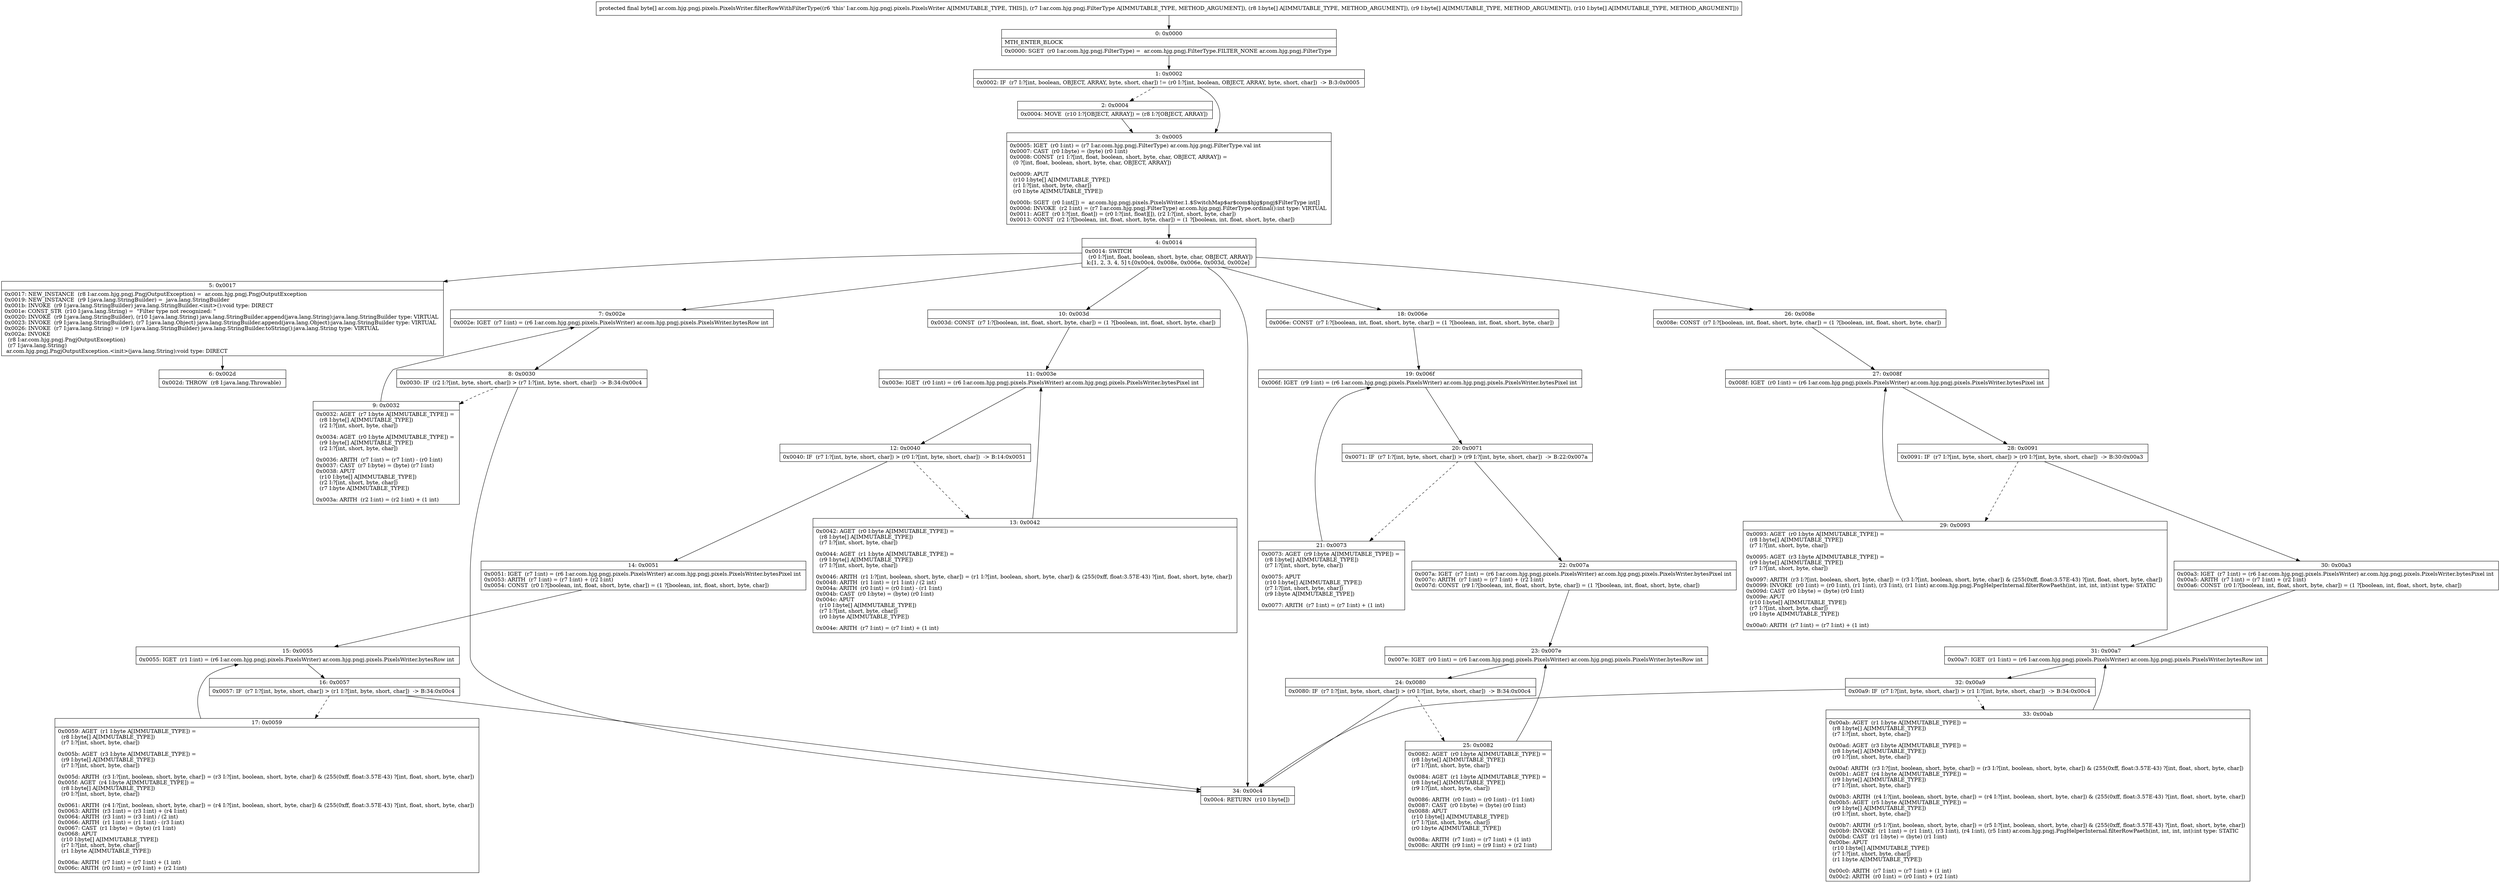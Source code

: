 digraph "CFG forar.com.hjg.pngj.pixels.PixelsWriter.filterRowWithFilterType(Lar\/com\/hjg\/pngj\/FilterType;[B[B[B)[B" {
Node_0 [shape=record,label="{0\:\ 0x0000|MTH_ENTER_BLOCK\l|0x0000: SGET  (r0 I:ar.com.hjg.pngj.FilterType) =  ar.com.hjg.pngj.FilterType.FILTER_NONE ar.com.hjg.pngj.FilterType \l}"];
Node_1 [shape=record,label="{1\:\ 0x0002|0x0002: IF  (r7 I:?[int, boolean, OBJECT, ARRAY, byte, short, char]) != (r0 I:?[int, boolean, OBJECT, ARRAY, byte, short, char])  \-\> B:3:0x0005 \l}"];
Node_2 [shape=record,label="{2\:\ 0x0004|0x0004: MOVE  (r10 I:?[OBJECT, ARRAY]) = (r8 I:?[OBJECT, ARRAY]) \l}"];
Node_3 [shape=record,label="{3\:\ 0x0005|0x0005: IGET  (r0 I:int) = (r7 I:ar.com.hjg.pngj.FilterType) ar.com.hjg.pngj.FilterType.val int \l0x0007: CAST  (r0 I:byte) = (byte) (r0 I:int) \l0x0008: CONST  (r1 I:?[int, float, boolean, short, byte, char, OBJECT, ARRAY]) = \l  (0 ?[int, float, boolean, short, byte, char, OBJECT, ARRAY])\l \l0x0009: APUT  \l  (r10 I:byte[] A[IMMUTABLE_TYPE])\l  (r1 I:?[int, short, byte, char])\l  (r0 I:byte A[IMMUTABLE_TYPE])\l \l0x000b: SGET  (r0 I:int[]) =  ar.com.hjg.pngj.pixels.PixelsWriter.1.$SwitchMap$ar$com$hjg$pngj$FilterType int[] \l0x000d: INVOKE  (r2 I:int) = (r7 I:ar.com.hjg.pngj.FilterType) ar.com.hjg.pngj.FilterType.ordinal():int type: VIRTUAL \l0x0011: AGET  (r0 I:?[int, float]) = (r0 I:?[int, float][]), (r2 I:?[int, short, byte, char]) \l0x0013: CONST  (r2 I:?[boolean, int, float, short, byte, char]) = (1 ?[boolean, int, float, short, byte, char]) \l}"];
Node_4 [shape=record,label="{4\:\ 0x0014|0x0014: SWITCH  \l  (r0 I:?[int, float, boolean, short, byte, char, OBJECT, ARRAY])\l k:[1, 2, 3, 4, 5] t:[0x00c4, 0x008e, 0x006e, 0x003d, 0x002e] \l}"];
Node_5 [shape=record,label="{5\:\ 0x0017|0x0017: NEW_INSTANCE  (r8 I:ar.com.hjg.pngj.PngjOutputException) =  ar.com.hjg.pngj.PngjOutputException \l0x0019: NEW_INSTANCE  (r9 I:java.lang.StringBuilder) =  java.lang.StringBuilder \l0x001b: INVOKE  (r9 I:java.lang.StringBuilder) java.lang.StringBuilder.\<init\>():void type: DIRECT \l0x001e: CONST_STR  (r10 I:java.lang.String) =  \"Filter type not recognized: \" \l0x0020: INVOKE  (r9 I:java.lang.StringBuilder), (r10 I:java.lang.String) java.lang.StringBuilder.append(java.lang.String):java.lang.StringBuilder type: VIRTUAL \l0x0023: INVOKE  (r9 I:java.lang.StringBuilder), (r7 I:java.lang.Object) java.lang.StringBuilder.append(java.lang.Object):java.lang.StringBuilder type: VIRTUAL \l0x0026: INVOKE  (r7 I:java.lang.String) = (r9 I:java.lang.StringBuilder) java.lang.StringBuilder.toString():java.lang.String type: VIRTUAL \l0x002a: INVOKE  \l  (r8 I:ar.com.hjg.pngj.PngjOutputException)\l  (r7 I:java.lang.String)\l ar.com.hjg.pngj.PngjOutputException.\<init\>(java.lang.String):void type: DIRECT \l}"];
Node_6 [shape=record,label="{6\:\ 0x002d|0x002d: THROW  (r8 I:java.lang.Throwable) \l}"];
Node_7 [shape=record,label="{7\:\ 0x002e|0x002e: IGET  (r7 I:int) = (r6 I:ar.com.hjg.pngj.pixels.PixelsWriter) ar.com.hjg.pngj.pixels.PixelsWriter.bytesRow int \l}"];
Node_8 [shape=record,label="{8\:\ 0x0030|0x0030: IF  (r2 I:?[int, byte, short, char]) \> (r7 I:?[int, byte, short, char])  \-\> B:34:0x00c4 \l}"];
Node_9 [shape=record,label="{9\:\ 0x0032|0x0032: AGET  (r7 I:byte A[IMMUTABLE_TYPE]) = \l  (r8 I:byte[] A[IMMUTABLE_TYPE])\l  (r2 I:?[int, short, byte, char])\l \l0x0034: AGET  (r0 I:byte A[IMMUTABLE_TYPE]) = \l  (r9 I:byte[] A[IMMUTABLE_TYPE])\l  (r2 I:?[int, short, byte, char])\l \l0x0036: ARITH  (r7 I:int) = (r7 I:int) \- (r0 I:int) \l0x0037: CAST  (r7 I:byte) = (byte) (r7 I:int) \l0x0038: APUT  \l  (r10 I:byte[] A[IMMUTABLE_TYPE])\l  (r2 I:?[int, short, byte, char])\l  (r7 I:byte A[IMMUTABLE_TYPE])\l \l0x003a: ARITH  (r2 I:int) = (r2 I:int) + (1 int) \l}"];
Node_10 [shape=record,label="{10\:\ 0x003d|0x003d: CONST  (r7 I:?[boolean, int, float, short, byte, char]) = (1 ?[boolean, int, float, short, byte, char]) \l}"];
Node_11 [shape=record,label="{11\:\ 0x003e|0x003e: IGET  (r0 I:int) = (r6 I:ar.com.hjg.pngj.pixels.PixelsWriter) ar.com.hjg.pngj.pixels.PixelsWriter.bytesPixel int \l}"];
Node_12 [shape=record,label="{12\:\ 0x0040|0x0040: IF  (r7 I:?[int, byte, short, char]) \> (r0 I:?[int, byte, short, char])  \-\> B:14:0x0051 \l}"];
Node_13 [shape=record,label="{13\:\ 0x0042|0x0042: AGET  (r0 I:byte A[IMMUTABLE_TYPE]) = \l  (r8 I:byte[] A[IMMUTABLE_TYPE])\l  (r7 I:?[int, short, byte, char])\l \l0x0044: AGET  (r1 I:byte A[IMMUTABLE_TYPE]) = \l  (r9 I:byte[] A[IMMUTABLE_TYPE])\l  (r7 I:?[int, short, byte, char])\l \l0x0046: ARITH  (r1 I:?[int, boolean, short, byte, char]) = (r1 I:?[int, boolean, short, byte, char]) & (255(0xff, float:3.57E\-43) ?[int, float, short, byte, char]) \l0x0048: ARITH  (r1 I:int) = (r1 I:int) \/ (2 int) \l0x004a: ARITH  (r0 I:int) = (r0 I:int) \- (r1 I:int) \l0x004b: CAST  (r0 I:byte) = (byte) (r0 I:int) \l0x004c: APUT  \l  (r10 I:byte[] A[IMMUTABLE_TYPE])\l  (r7 I:?[int, short, byte, char])\l  (r0 I:byte A[IMMUTABLE_TYPE])\l \l0x004e: ARITH  (r7 I:int) = (r7 I:int) + (1 int) \l}"];
Node_14 [shape=record,label="{14\:\ 0x0051|0x0051: IGET  (r7 I:int) = (r6 I:ar.com.hjg.pngj.pixels.PixelsWriter) ar.com.hjg.pngj.pixels.PixelsWriter.bytesPixel int \l0x0053: ARITH  (r7 I:int) = (r7 I:int) + (r2 I:int) \l0x0054: CONST  (r0 I:?[boolean, int, float, short, byte, char]) = (1 ?[boolean, int, float, short, byte, char]) \l}"];
Node_15 [shape=record,label="{15\:\ 0x0055|0x0055: IGET  (r1 I:int) = (r6 I:ar.com.hjg.pngj.pixels.PixelsWriter) ar.com.hjg.pngj.pixels.PixelsWriter.bytesRow int \l}"];
Node_16 [shape=record,label="{16\:\ 0x0057|0x0057: IF  (r7 I:?[int, byte, short, char]) \> (r1 I:?[int, byte, short, char])  \-\> B:34:0x00c4 \l}"];
Node_17 [shape=record,label="{17\:\ 0x0059|0x0059: AGET  (r1 I:byte A[IMMUTABLE_TYPE]) = \l  (r8 I:byte[] A[IMMUTABLE_TYPE])\l  (r7 I:?[int, short, byte, char])\l \l0x005b: AGET  (r3 I:byte A[IMMUTABLE_TYPE]) = \l  (r9 I:byte[] A[IMMUTABLE_TYPE])\l  (r7 I:?[int, short, byte, char])\l \l0x005d: ARITH  (r3 I:?[int, boolean, short, byte, char]) = (r3 I:?[int, boolean, short, byte, char]) & (255(0xff, float:3.57E\-43) ?[int, float, short, byte, char]) \l0x005f: AGET  (r4 I:byte A[IMMUTABLE_TYPE]) = \l  (r8 I:byte[] A[IMMUTABLE_TYPE])\l  (r0 I:?[int, short, byte, char])\l \l0x0061: ARITH  (r4 I:?[int, boolean, short, byte, char]) = (r4 I:?[int, boolean, short, byte, char]) & (255(0xff, float:3.57E\-43) ?[int, float, short, byte, char]) \l0x0063: ARITH  (r3 I:int) = (r3 I:int) + (r4 I:int) \l0x0064: ARITH  (r3 I:int) = (r3 I:int) \/ (2 int) \l0x0066: ARITH  (r1 I:int) = (r1 I:int) \- (r3 I:int) \l0x0067: CAST  (r1 I:byte) = (byte) (r1 I:int) \l0x0068: APUT  \l  (r10 I:byte[] A[IMMUTABLE_TYPE])\l  (r7 I:?[int, short, byte, char])\l  (r1 I:byte A[IMMUTABLE_TYPE])\l \l0x006a: ARITH  (r7 I:int) = (r7 I:int) + (1 int) \l0x006c: ARITH  (r0 I:int) = (r0 I:int) + (r2 I:int) \l}"];
Node_18 [shape=record,label="{18\:\ 0x006e|0x006e: CONST  (r7 I:?[boolean, int, float, short, byte, char]) = (1 ?[boolean, int, float, short, byte, char]) \l}"];
Node_19 [shape=record,label="{19\:\ 0x006f|0x006f: IGET  (r9 I:int) = (r6 I:ar.com.hjg.pngj.pixels.PixelsWriter) ar.com.hjg.pngj.pixels.PixelsWriter.bytesPixel int \l}"];
Node_20 [shape=record,label="{20\:\ 0x0071|0x0071: IF  (r7 I:?[int, byte, short, char]) \> (r9 I:?[int, byte, short, char])  \-\> B:22:0x007a \l}"];
Node_21 [shape=record,label="{21\:\ 0x0073|0x0073: AGET  (r9 I:byte A[IMMUTABLE_TYPE]) = \l  (r8 I:byte[] A[IMMUTABLE_TYPE])\l  (r7 I:?[int, short, byte, char])\l \l0x0075: APUT  \l  (r10 I:byte[] A[IMMUTABLE_TYPE])\l  (r7 I:?[int, short, byte, char])\l  (r9 I:byte A[IMMUTABLE_TYPE])\l \l0x0077: ARITH  (r7 I:int) = (r7 I:int) + (1 int) \l}"];
Node_22 [shape=record,label="{22\:\ 0x007a|0x007a: IGET  (r7 I:int) = (r6 I:ar.com.hjg.pngj.pixels.PixelsWriter) ar.com.hjg.pngj.pixels.PixelsWriter.bytesPixel int \l0x007c: ARITH  (r7 I:int) = (r7 I:int) + (r2 I:int) \l0x007d: CONST  (r9 I:?[boolean, int, float, short, byte, char]) = (1 ?[boolean, int, float, short, byte, char]) \l}"];
Node_23 [shape=record,label="{23\:\ 0x007e|0x007e: IGET  (r0 I:int) = (r6 I:ar.com.hjg.pngj.pixels.PixelsWriter) ar.com.hjg.pngj.pixels.PixelsWriter.bytesRow int \l}"];
Node_24 [shape=record,label="{24\:\ 0x0080|0x0080: IF  (r7 I:?[int, byte, short, char]) \> (r0 I:?[int, byte, short, char])  \-\> B:34:0x00c4 \l}"];
Node_25 [shape=record,label="{25\:\ 0x0082|0x0082: AGET  (r0 I:byte A[IMMUTABLE_TYPE]) = \l  (r8 I:byte[] A[IMMUTABLE_TYPE])\l  (r7 I:?[int, short, byte, char])\l \l0x0084: AGET  (r1 I:byte A[IMMUTABLE_TYPE]) = \l  (r8 I:byte[] A[IMMUTABLE_TYPE])\l  (r9 I:?[int, short, byte, char])\l \l0x0086: ARITH  (r0 I:int) = (r0 I:int) \- (r1 I:int) \l0x0087: CAST  (r0 I:byte) = (byte) (r0 I:int) \l0x0088: APUT  \l  (r10 I:byte[] A[IMMUTABLE_TYPE])\l  (r7 I:?[int, short, byte, char])\l  (r0 I:byte A[IMMUTABLE_TYPE])\l \l0x008a: ARITH  (r7 I:int) = (r7 I:int) + (1 int) \l0x008c: ARITH  (r9 I:int) = (r9 I:int) + (r2 I:int) \l}"];
Node_26 [shape=record,label="{26\:\ 0x008e|0x008e: CONST  (r7 I:?[boolean, int, float, short, byte, char]) = (1 ?[boolean, int, float, short, byte, char]) \l}"];
Node_27 [shape=record,label="{27\:\ 0x008f|0x008f: IGET  (r0 I:int) = (r6 I:ar.com.hjg.pngj.pixels.PixelsWriter) ar.com.hjg.pngj.pixels.PixelsWriter.bytesPixel int \l}"];
Node_28 [shape=record,label="{28\:\ 0x0091|0x0091: IF  (r7 I:?[int, byte, short, char]) \> (r0 I:?[int, byte, short, char])  \-\> B:30:0x00a3 \l}"];
Node_29 [shape=record,label="{29\:\ 0x0093|0x0093: AGET  (r0 I:byte A[IMMUTABLE_TYPE]) = \l  (r8 I:byte[] A[IMMUTABLE_TYPE])\l  (r7 I:?[int, short, byte, char])\l \l0x0095: AGET  (r3 I:byte A[IMMUTABLE_TYPE]) = \l  (r9 I:byte[] A[IMMUTABLE_TYPE])\l  (r7 I:?[int, short, byte, char])\l \l0x0097: ARITH  (r3 I:?[int, boolean, short, byte, char]) = (r3 I:?[int, boolean, short, byte, char]) & (255(0xff, float:3.57E\-43) ?[int, float, short, byte, char]) \l0x0099: INVOKE  (r0 I:int) = (r0 I:int), (r1 I:int), (r3 I:int), (r1 I:int) ar.com.hjg.pngj.PngHelperInternal.filterRowPaeth(int, int, int, int):int type: STATIC \l0x009d: CAST  (r0 I:byte) = (byte) (r0 I:int) \l0x009e: APUT  \l  (r10 I:byte[] A[IMMUTABLE_TYPE])\l  (r7 I:?[int, short, byte, char])\l  (r0 I:byte A[IMMUTABLE_TYPE])\l \l0x00a0: ARITH  (r7 I:int) = (r7 I:int) + (1 int) \l}"];
Node_30 [shape=record,label="{30\:\ 0x00a3|0x00a3: IGET  (r7 I:int) = (r6 I:ar.com.hjg.pngj.pixels.PixelsWriter) ar.com.hjg.pngj.pixels.PixelsWriter.bytesPixel int \l0x00a5: ARITH  (r7 I:int) = (r7 I:int) + (r2 I:int) \l0x00a6: CONST  (r0 I:?[boolean, int, float, short, byte, char]) = (1 ?[boolean, int, float, short, byte, char]) \l}"];
Node_31 [shape=record,label="{31\:\ 0x00a7|0x00a7: IGET  (r1 I:int) = (r6 I:ar.com.hjg.pngj.pixels.PixelsWriter) ar.com.hjg.pngj.pixels.PixelsWriter.bytesRow int \l}"];
Node_32 [shape=record,label="{32\:\ 0x00a9|0x00a9: IF  (r7 I:?[int, byte, short, char]) \> (r1 I:?[int, byte, short, char])  \-\> B:34:0x00c4 \l}"];
Node_33 [shape=record,label="{33\:\ 0x00ab|0x00ab: AGET  (r1 I:byte A[IMMUTABLE_TYPE]) = \l  (r8 I:byte[] A[IMMUTABLE_TYPE])\l  (r7 I:?[int, short, byte, char])\l \l0x00ad: AGET  (r3 I:byte A[IMMUTABLE_TYPE]) = \l  (r8 I:byte[] A[IMMUTABLE_TYPE])\l  (r0 I:?[int, short, byte, char])\l \l0x00af: ARITH  (r3 I:?[int, boolean, short, byte, char]) = (r3 I:?[int, boolean, short, byte, char]) & (255(0xff, float:3.57E\-43) ?[int, float, short, byte, char]) \l0x00b1: AGET  (r4 I:byte A[IMMUTABLE_TYPE]) = \l  (r9 I:byte[] A[IMMUTABLE_TYPE])\l  (r7 I:?[int, short, byte, char])\l \l0x00b3: ARITH  (r4 I:?[int, boolean, short, byte, char]) = (r4 I:?[int, boolean, short, byte, char]) & (255(0xff, float:3.57E\-43) ?[int, float, short, byte, char]) \l0x00b5: AGET  (r5 I:byte A[IMMUTABLE_TYPE]) = \l  (r9 I:byte[] A[IMMUTABLE_TYPE])\l  (r0 I:?[int, short, byte, char])\l \l0x00b7: ARITH  (r5 I:?[int, boolean, short, byte, char]) = (r5 I:?[int, boolean, short, byte, char]) & (255(0xff, float:3.57E\-43) ?[int, float, short, byte, char]) \l0x00b9: INVOKE  (r1 I:int) = (r1 I:int), (r3 I:int), (r4 I:int), (r5 I:int) ar.com.hjg.pngj.PngHelperInternal.filterRowPaeth(int, int, int, int):int type: STATIC \l0x00bd: CAST  (r1 I:byte) = (byte) (r1 I:int) \l0x00be: APUT  \l  (r10 I:byte[] A[IMMUTABLE_TYPE])\l  (r7 I:?[int, short, byte, char])\l  (r1 I:byte A[IMMUTABLE_TYPE])\l \l0x00c0: ARITH  (r7 I:int) = (r7 I:int) + (1 int) \l0x00c2: ARITH  (r0 I:int) = (r0 I:int) + (r2 I:int) \l}"];
Node_34 [shape=record,label="{34\:\ 0x00c4|0x00c4: RETURN  (r10 I:byte[]) \l}"];
MethodNode[shape=record,label="{protected final byte[] ar.com.hjg.pngj.pixels.PixelsWriter.filterRowWithFilterType((r6 'this' I:ar.com.hjg.pngj.pixels.PixelsWriter A[IMMUTABLE_TYPE, THIS]), (r7 I:ar.com.hjg.pngj.FilterType A[IMMUTABLE_TYPE, METHOD_ARGUMENT]), (r8 I:byte[] A[IMMUTABLE_TYPE, METHOD_ARGUMENT]), (r9 I:byte[] A[IMMUTABLE_TYPE, METHOD_ARGUMENT]), (r10 I:byte[] A[IMMUTABLE_TYPE, METHOD_ARGUMENT])) }"];
MethodNode -> Node_0;
Node_0 -> Node_1;
Node_1 -> Node_2[style=dashed];
Node_1 -> Node_3;
Node_2 -> Node_3;
Node_3 -> Node_4;
Node_4 -> Node_5;
Node_4 -> Node_7;
Node_4 -> Node_10;
Node_4 -> Node_18;
Node_4 -> Node_26;
Node_4 -> Node_34;
Node_5 -> Node_6;
Node_7 -> Node_8;
Node_8 -> Node_9[style=dashed];
Node_8 -> Node_34;
Node_9 -> Node_7;
Node_10 -> Node_11;
Node_11 -> Node_12;
Node_12 -> Node_13[style=dashed];
Node_12 -> Node_14;
Node_13 -> Node_11;
Node_14 -> Node_15;
Node_15 -> Node_16;
Node_16 -> Node_17[style=dashed];
Node_16 -> Node_34;
Node_17 -> Node_15;
Node_18 -> Node_19;
Node_19 -> Node_20;
Node_20 -> Node_21[style=dashed];
Node_20 -> Node_22;
Node_21 -> Node_19;
Node_22 -> Node_23;
Node_23 -> Node_24;
Node_24 -> Node_25[style=dashed];
Node_24 -> Node_34;
Node_25 -> Node_23;
Node_26 -> Node_27;
Node_27 -> Node_28;
Node_28 -> Node_29[style=dashed];
Node_28 -> Node_30;
Node_29 -> Node_27;
Node_30 -> Node_31;
Node_31 -> Node_32;
Node_32 -> Node_33[style=dashed];
Node_32 -> Node_34;
Node_33 -> Node_31;
}

